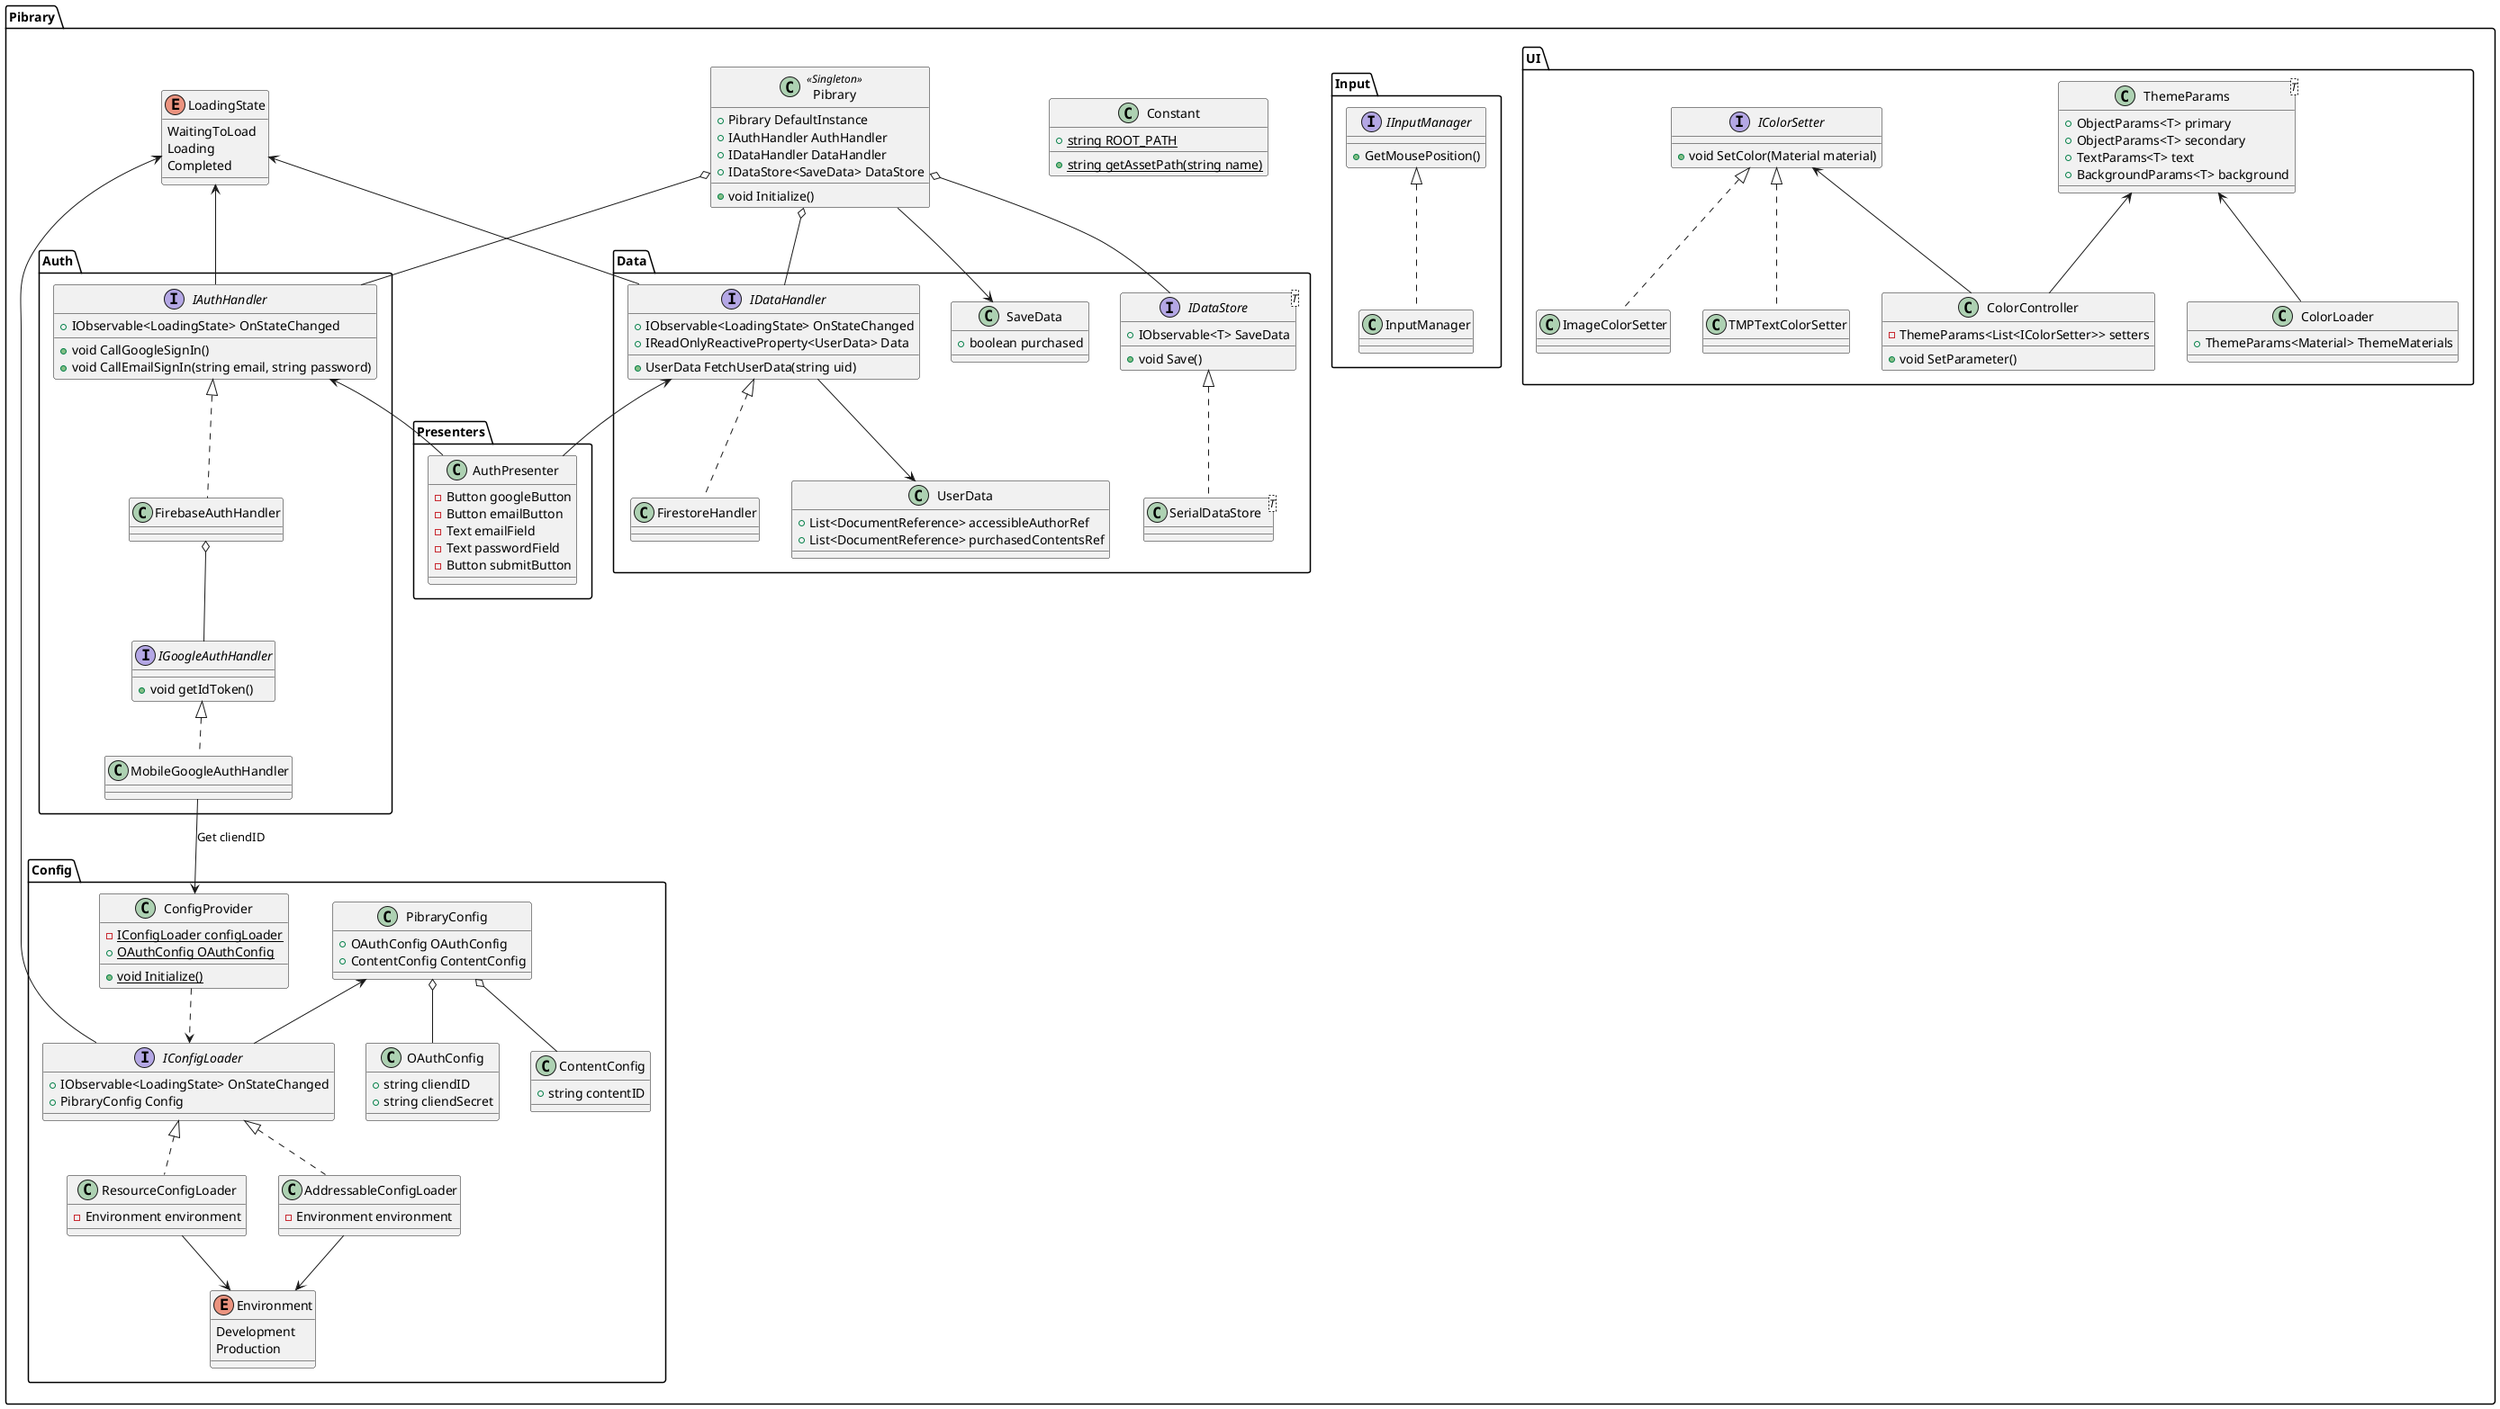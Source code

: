 @startuml pibrary-for-unity
namespace Pibrary {
    class Constant {
        {static} + string ROOT_PATH
        {static} + string getAssetPath(string name)
    }

    class Pibrary<<Singleton>> {
        + Pibrary DefaultInstance
        + IAuthHandler AuthHandler
        + IDataHandler DataHandler
        + IDataStore<SaveData> DataStore
        + void Initialize()
        
    }

    enum LoadingState {
        WaitingToLoad
        Loading
        Completed
    }
}

namespace Pibrary.Config {
    enum Environment
    {
        Development
        Production
    }

    interface IConfigLoader {
        + IObservable<LoadingState> OnStateChanged
        + PibraryConfig Config
    }

    class AddressableConfigLoader implements IConfigLoader {
        - Environment environment
    }

    class ResourceConfigLoader implements IConfigLoader {
        - Environment environment
    }

    class ConfigProvider {
        {static} - IConfigLoader configLoader
        {static} + OAuthConfig OAuthConfig
        {static} + void Initialize()
    }

    class PibraryConfig {
        + OAuthConfig OAuthConfig
        + ContentConfig ContentConfig
    }

    class OAuthConfig {
        + string cliendID
        + string cliendSecret
    }

    class ContentConfig {
        + string contentID
    }

    PibraryConfig <-- IConfigLoader
    ConfigProvider ..> IConfigLoader
    PibraryConfig o-- ContentConfig
    PibraryConfig o-- OAuthConfig
    Environment <-u- AddressableConfigLoader
    Environment <-u- ResourceConfigLoader
}

namespace Pibrary.Auth {
    interface IAuthHandler {
        + IObservable<LoadingState> OnStateChanged 
        + void CallGoogleSignIn()
        + void CallEmailSignIn(string email, string password)
    }

    class FirebaseAuthHandler implements IAuthHandler {

    }

    interface IGoogleAuthHandler {
        + void getIdToken()
    }
    
    class MobileGoogleAuthHandler implements IGoogleAuthHandler {

    }

    FirebaseAuthHandler o-- IGoogleAuthHandler
}

namespace Pibrary.Data {
    class UserData {
        + List<DocumentReference> accessibleAuthorRef
        + List<DocumentReference> purchasedContentsRef
    }

    class SaveData {
        + boolean purchased
    }

    interface IDataHandler {
        + IObservable<LoadingState> OnStateChanged 
        + IReadOnlyReactiveProperty<UserData> Data
        + UserData FetchUserData(string uid)
    }

    class FirestoreHandler implements IDataHandler {

    }

    interface IDataStore<T> {
        + IObservable<T> SaveData
        + void Save()
    }

    class SerialDataStore<T> implements IDataStore {

    }

    UserData <-u- IDataHandler
}

namespace Pibrary.Presenters {
    class AuthPresenter {
        - Button googleButton
        - Button emailButton
        - Text emailField
        - Text passwordField
        - Button submitButton
    }
}

namespace Pibrary.UI {
    class ThemeParams<T> {
        + ObjectParams<T> primary
        + ObjectParams<T> secondary
        + TextParams<T> text
        + BackgroundParams<T> background
    }

    class ColorLoader {
        + ThemeParams<Material> ThemeMaterials
    }

    interface IColorSetter {
        + void SetColor(Material material)
    }

    class ImageColorSetter implements IColorSetter {}

    class TMPTextColorSetter implements IColorSetter {}

    class ColorController {
        - ThemeParams<List<IColorSetter>> setters
        + void SetParameter()
    }

    
    ThemeParams <-- ColorLoader
    ThemeParams <-- ColorController
    IColorSetter <-- ColorController
}

namespace Pibrary.Input {
    interface IInputManager {
        + GetMousePosition()
    }

    class InputManager implements IInputManager {
    }
}

Pibrary.Pibrary o-- Pibrary.Auth.IAuthHandler
Pibrary.Pibrary o-- Pibrary.Data.IDataHandler
Pibrary.Pibrary o-- Pibrary.Data.IDataStore
Pibrary.Auth.IAuthHandler <-- Pibrary.Presenters.AuthPresenter
Pibrary.Data.IDataHandler <-- Pibrary.Presenters.AuthPresenter
Pibrary.Data.SaveData <-- Pibrary.Pibrary
Pibrary.LoadingState <-- Pibrary.Data.IDataHandler
Pibrary.LoadingState <-- Pibrary.Auth.IAuthHandler
Pibrary.LoadingState <-- Pibrary.Config.IConfigLoader
Pibrary.Auth.MobileGoogleAuthHandler --> Pibrary.Config.ConfigProvider : Get cliendID
@enduml